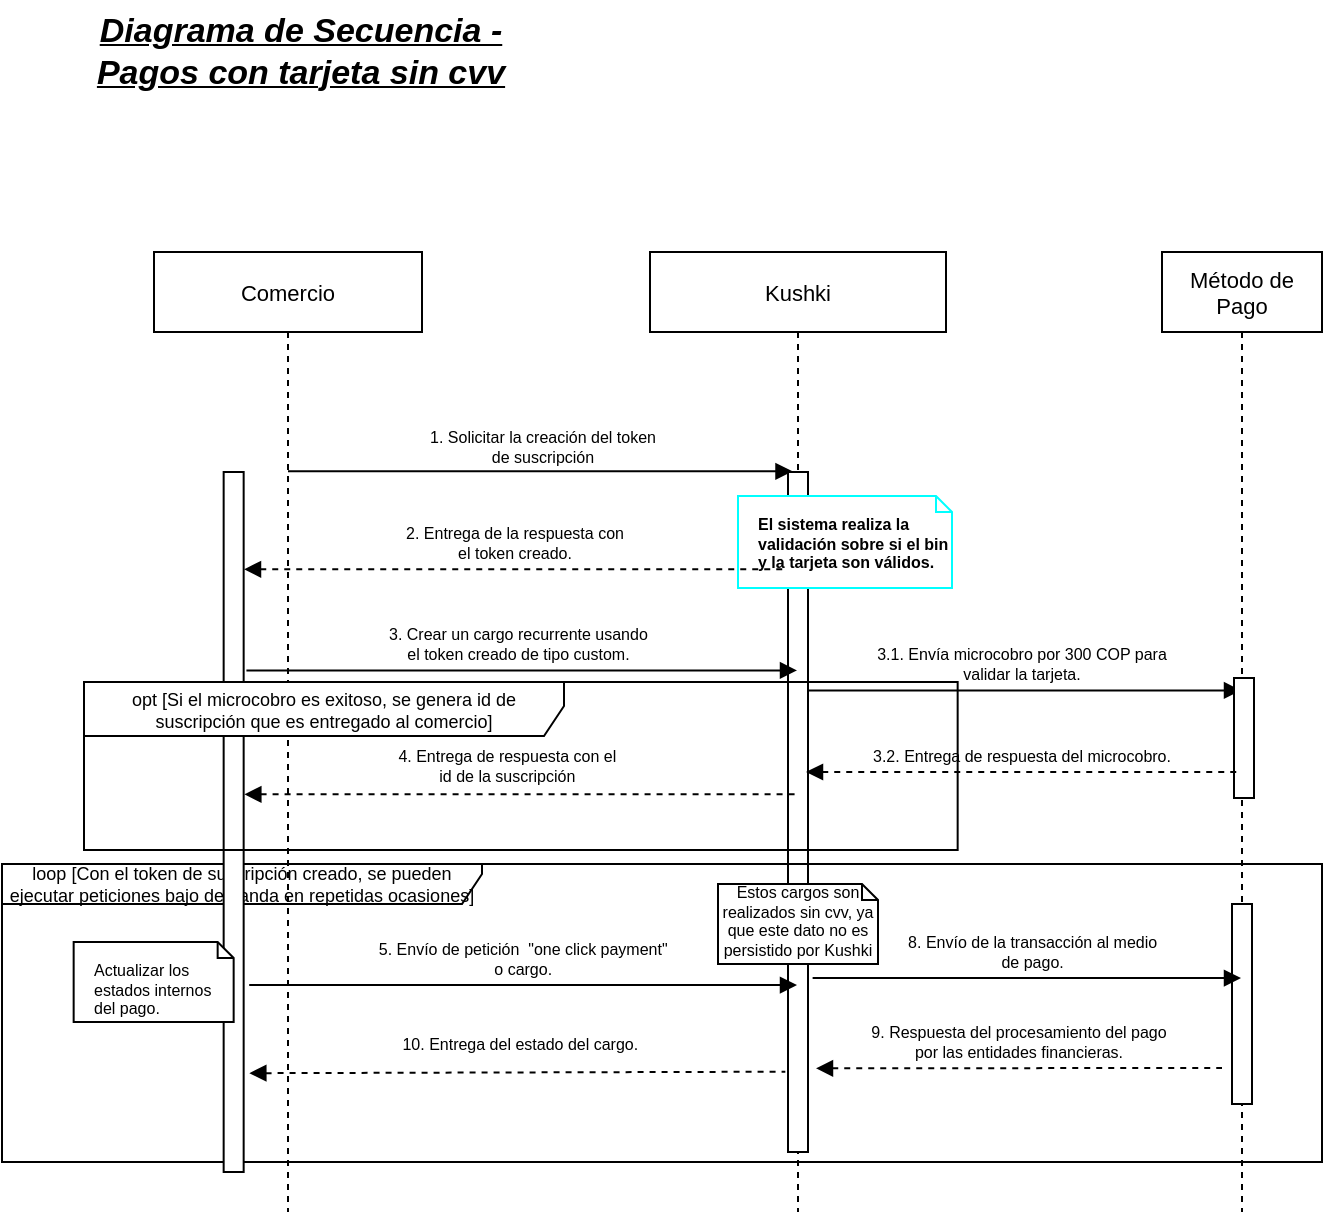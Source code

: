 <mxfile version="20.8.23" type="device"><diagram name="Pagos con tarjeta sin cvv" id="-HadGI9YZFtvqn3Zfd1E"><mxGraphModel dx="1050" dy="1941" grid="1" gridSize="13" guides="1" tooltips="1" connect="1" arrows="1" fold="1" page="1" pageScale="1" pageWidth="850" pageHeight="1400" math="0" shadow="0"><root><mxCell id="KmrMlbJZ5cC9PBmP8_zs-0"/><mxCell id="KmrMlbJZ5cC9PBmP8_zs-1" parent="KmrMlbJZ5cC9PBmP8_zs-0"/><mxCell id="KmrMlbJZ5cC9PBmP8_zs-2" value="Método de&#10;Pago" style="shape=umlLifeline;perimeter=lifelinePerimeter;container=1;collapsible=0;recursiveResize=0;rounded=0;shadow=0;strokeWidth=1;labelBorderColor=none;glass=0;sketch=0;perimeterSpacing=0;fontSize=11;" parent="KmrMlbJZ5cC9PBmP8_zs-1" vertex="1"><mxGeometry x="680" y="40" width="80" height="480" as="geometry"/></mxCell><mxCell id="Q6Y2gLuMOfIeRdIAVxA--8" value="" style="points=[];perimeter=orthogonalPerimeter;rounded=0;shadow=0;strokeWidth=1;fontSize=8;" parent="KmrMlbJZ5cC9PBmP8_zs-2" vertex="1"><mxGeometry x="35" y="326" width="10" height="100" as="geometry"/></mxCell><mxCell id="EScHnlDw7iMyIhD62F2m-6" value="3.1. Envía microcobro por 300 COP para&#10;validar la tarjeta." style="verticalAlign=bottom;endArrow=block;shadow=0;strokeWidth=1;fontSize=8;fontStyle=0;labelBackgroundColor=none;exitX=1.138;exitY=0.114;exitDx=0;exitDy=0;exitPerimeter=0;" parent="KmrMlbJZ5cC9PBmP8_zs-2" target="KmrMlbJZ5cC9PBmP8_zs-2" edge="1"><mxGeometry x="-0.011" relative="1" as="geometry"><mxPoint x="-177.0" y="219.24" as="sourcePoint"/><mxPoint x="10" y="220" as="targetPoint"/><mxPoint as="offset"/></mxGeometry></mxCell><mxCell id="KmrMlbJZ5cC9PBmP8_zs-13" value="Kushki" style="shape=umlLifeline;perimeter=lifelinePerimeter;container=1;collapsible=0;recursiveResize=0;rounded=0;shadow=0;strokeWidth=1;fontSize=11;" parent="KmrMlbJZ5cC9PBmP8_zs-1" vertex="1"><mxGeometry x="424" y="40" width="148" height="480" as="geometry"/></mxCell><mxCell id="AEML1haD7Qi_HUN6z4bR-1" value="" style="points=[];perimeter=orthogonalPerimeter;rounded=0;shadow=0;strokeWidth=1;fontSize=8;" parent="KmrMlbJZ5cC9PBmP8_zs-13" vertex="1"><mxGeometry x="69" y="110" width="10" height="340" as="geometry"/></mxCell><mxCell id="KmrMlbJZ5cC9PBmP8_zs-65" value="&lt;p style=&quot;margin: 10px 0px 0px 10px ; text-align: left ; font-size: 8px&quot;&gt;El sistema realiza la validación sobre si el bin y la tarjeta son válidos.&lt;/p&gt;" style="shape=note;html=1;size=8;spacingLeft=0;align=center;html=1;overflow=fill;whiteSpace=wrap;align=center;shadow=0;fontSize=8;spacingTop=0;spacingBottom=0;spacing=0;strokeWidth=1;labelBackgroundColor=none;strokeColor=#00FFFF;fontStyle=1" parent="KmrMlbJZ5cC9PBmP8_zs-13" vertex="1"><mxGeometry x="44" y="122" width="107" height="46" as="geometry"/></mxCell><mxCell id="EScHnlDw7iMyIhD62F2m-4" value="Estos cargos son realizados sin cvv, ya que este dato no es persistido por Kushki" style="shape=note;html=1;size=8;spacingLeft=0;align=center;html=1;overflow=fill;whiteSpace=wrap;align=center;shadow=0;fontSize=8;spacingTop=0;spacingBottom=0;spacing=0;strokeWidth=1;labelBackgroundColor=none;" parent="KmrMlbJZ5cC9PBmP8_zs-13" vertex="1"><mxGeometry x="34.0" y="316" width="80" height="40" as="geometry"/></mxCell><mxCell id="EScHnlDw7iMyIhD62F2m-3" value="loop [Con el token de suscripción creado, se pueden ejecutar peticiones bajo demanda en repetidas ocasiones]" style="shape=umlFrame;whiteSpace=wrap;html=1;width=240;height=20;fontSize=9;strokeWidth=1;gradientColor=none;swimlaneFillColor=none;sketch=0;labelBackgroundColor=none;" parent="KmrMlbJZ5cC9PBmP8_zs-13" vertex="1"><mxGeometry x="-324" y="306" width="660" height="149" as="geometry"/></mxCell><mxCell id="KmrMlbJZ5cC9PBmP8_zs-17" value="Comercio" style="shape=umlLifeline;perimeter=lifelinePerimeter;container=1;collapsible=0;recursiveResize=0;rounded=0;shadow=0;strokeWidth=1;fontSize=11;" parent="KmrMlbJZ5cC9PBmP8_zs-1" vertex="1"><mxGeometry x="176" y="40" width="134" height="480" as="geometry"/></mxCell><mxCell id="KmrMlbJZ5cC9PBmP8_zs-31" value="2. Entrega de la respuesta con&#10;el token creado." style="verticalAlign=bottom;endArrow=none;shadow=0;strokeWidth=1;fontSize=8;fontStyle=0;startArrow=block;startFill=1;endFill=0;dashed=1;labelBackgroundColor=none;exitX=1.017;exitY=0.139;exitDx=0;exitDy=0;exitPerimeter=0;" parent="KmrMlbJZ5cC9PBmP8_zs-1" source="AEML1haD7Qi_HUN6z4bR-0" target="AEML1haD7Qi_HUN6z4bR-1" edge="1"><mxGeometry x="-0.002" relative="1" as="geometry"><mxPoint x="220.83" y="213.92" as="sourcePoint"/><mxPoint x="470" y="210" as="targetPoint"/><mxPoint as="offset"/></mxGeometry></mxCell><mxCell id="KmrMlbJZ5cC9PBmP8_zs-32" value="1. Solicitar la creación del token&#10;de suscripción" style="verticalAlign=bottom;endArrow=block;shadow=0;strokeWidth=1;fontSize=8;fontStyle=0;labelBackgroundColor=none;entryX=0.225;entryY=-0.001;entryDx=0;entryDy=0;entryPerimeter=0;" parent="KmrMlbJZ5cC9PBmP8_zs-1" source="KmrMlbJZ5cC9PBmP8_zs-17" target="AEML1haD7Qi_HUN6z4bR-1" edge="1"><mxGeometry x="0.012" y="-1" relative="1" as="geometry"><mxPoint x="244.8" y="160.26" as="sourcePoint"/><mxPoint x="394.4" y="160" as="targetPoint"/><mxPoint as="offset"/></mxGeometry></mxCell><mxCell id="KmrMlbJZ5cC9PBmP8_zs-42" value="8. Envío de la transacción al medio&#10;de pago." style="verticalAlign=bottom;endArrow=block;shadow=0;strokeWidth=1;fontSize=8;fontStyle=0;labelBackgroundColor=none;exitX=1.231;exitY=0.553;exitDx=0;exitDy=0;exitPerimeter=0;" parent="KmrMlbJZ5cC9PBmP8_zs-1" edge="1"><mxGeometry x="0.027" relative="1" as="geometry"><mxPoint x="505.31" y="403.02" as="sourcePoint"/><mxPoint x="719.5" y="403.02" as="targetPoint"/><mxPoint as="offset"/></mxGeometry></mxCell><mxCell id="KmrMlbJZ5cC9PBmP8_zs-44" value="9. Respuesta del procesamiento del pago&#10;por las entidades financieras." style="verticalAlign=bottom;endArrow=none;shadow=0;strokeWidth=1;fontSize=8;fontStyle=0;startArrow=block;startFill=1;endFill=0;dashed=1;labelBackgroundColor=none;exitX=1.4;exitY=0.771;exitDx=0;exitDy=0;exitPerimeter=0;" parent="KmrMlbJZ5cC9PBmP8_zs-1" edge="1"><mxGeometry relative="1" as="geometry"><mxPoint x="507" y="448.14" as="sourcePoint"/><mxPoint x="710" y="448" as="targetPoint"/></mxGeometry></mxCell><mxCell id="n0aK26HL_rZtNP_ijOQF-0" value="5. Envío de petición  &quot;one click payment&quot;&#10;o cargo." style="verticalAlign=bottom;endArrow=block;shadow=0;strokeWidth=1;fontSize=8;fontStyle=0;labelBackgroundColor=none;exitX=1.277;exitY=0.272;exitDx=0;exitDy=0;exitPerimeter=0;" parent="KmrMlbJZ5cC9PBmP8_zs-1" edge="1"><mxGeometry relative="1" as="geometry"><mxPoint x="223.6" y="406.52" as="sourcePoint"/><mxPoint x="497.5" y="406.52" as="targetPoint"/></mxGeometry></mxCell><mxCell id="n0aK26HL_rZtNP_ijOQF-1" value="10. Entrega del estado del cargo." style="verticalAlign=bottom;endArrow=none;shadow=0;strokeWidth=1;fontSize=8;fontStyle=0;startArrow=block;startFill=1;endFill=0;dashed=1;labelBackgroundColor=none;entryX=-0.133;entryY=0.776;entryDx=0;entryDy=0;entryPerimeter=0;exitX=1.284;exitY=0.756;exitDx=0;exitDy=0;exitPerimeter=0;" parent="KmrMlbJZ5cC9PBmP8_zs-1" edge="1"><mxGeometry x="0.013" y="6" relative="1" as="geometry"><mxPoint x="223.67" y="450.6" as="sourcePoint"/><mxPoint x="491.67" y="449.84" as="targetPoint"/><mxPoint as="offset"/></mxGeometry></mxCell><mxCell id="AEML1haD7Qi_HUN6z4bR-0" value="" style="points=[];perimeter=orthogonalPerimeter;rounded=0;shadow=0;strokeWidth=1;fontSize=8;" parent="KmrMlbJZ5cC9PBmP8_zs-1" vertex="1"><mxGeometry x="210.83" y="150" width="10" height="350" as="geometry"/></mxCell><mxCell id="s_J-tnmt7rvy99esjh69-0" value="" style="shape=image;verticalLabelPosition=bottom;labelBackgroundColor=default;verticalAlign=top;aspect=fixed;imageAspect=0;image=https://i.pinimg.com/736x/28/f1/a9/28f1a972e13e4281b5273891ead173eb.jpg;clipPath=inset(22.33% 25.33% 26% 22.33%);" parent="KmrMlbJZ5cC9PBmP8_zs-1" vertex="1"><mxGeometry x="210.83" y="-29.11" width="70" height="69.108" as="geometry"/></mxCell><mxCell id="s_J-tnmt7rvy99esjh69-1" value="" style="shape=image;verticalLabelPosition=bottom;labelBackgroundColor=default;verticalAlign=top;aspect=fixed;imageAspect=0;image=https://uat-console.kushkipagos.com/static/media/logo.3a61df33.svg;" parent="KmrMlbJZ5cC9PBmP8_zs-1" vertex="1"><mxGeometry x="430.5" width="133" height="32" as="geometry"/></mxCell><mxCell id="Q6Y2gLuMOfIeRdIAVxA--1" value="3. Crear un cargo recurrente usando&#10;el token creado de tipo custom." style="verticalAlign=bottom;endArrow=block;shadow=0;strokeWidth=1;fontSize=8;fontStyle=0;labelBackgroundColor=none;exitX=1.138;exitY=0.114;exitDx=0;exitDy=0;exitPerimeter=0;" parent="KmrMlbJZ5cC9PBmP8_zs-1" target="KmrMlbJZ5cC9PBmP8_zs-13" edge="1"><mxGeometry x="-0.011" relative="1" as="geometry"><mxPoint x="222.21" y="249.24" as="sourcePoint"/><mxPoint x="460.29" y="249.92" as="targetPoint"/><mxPoint as="offset"/></mxGeometry></mxCell><mxCell id="Q6Y2gLuMOfIeRdIAVxA--4" value="4. Entrega de respuesta con el&#10;id de la suscripción" style="verticalAlign=bottom;endArrow=none;shadow=0;strokeWidth=1;fontSize=8;fontStyle=0;startArrow=block;startFill=1;endFill=0;dashed=1;labelBackgroundColor=none;exitX=1.034;exitY=0.429;exitDx=0;exitDy=0;exitPerimeter=0;" parent="KmrMlbJZ5cC9PBmP8_zs-1" edge="1"><mxGeometry x="-0.045" y="1" relative="1" as="geometry"><mxPoint x="221.17" y="311.15" as="sourcePoint"/><mxPoint x="496.5" y="311.15" as="targetPoint"/><mxPoint as="offset"/></mxGeometry></mxCell><mxCell id="KmrMlbJZ5cC9PBmP8_zs-9" value="&lt;p style=&quot;margin: 10px 0px 0px 10px ; text-align: left ; font-size: 8px&quot;&gt;Actualizar los estados internos del pago.&lt;/p&gt;" style="shape=note;html=1;size=8;spacingLeft=0;align=center;html=1;overflow=fill;whiteSpace=wrap;align=center;shadow=0;fontSize=8;spacingTop=0;spacingBottom=0;spacing=0;strokeWidth=1;labelBackgroundColor=none;" parent="KmrMlbJZ5cC9PBmP8_zs-1" vertex="1"><mxGeometry x="135.83" y="385" width="80" height="40" as="geometry"/></mxCell><mxCell id="Q6Y2gLuMOfIeRdIAVxA--11" value="" style="shape=image;verticalLabelPosition=bottom;labelBackgroundColor=default;verticalAlign=top;aspect=fixed;imageAspect=0;image=https://cdn-icons-png.flaticon.com/512/2695/2695971.png;" parent="KmrMlbJZ5cC9PBmP8_zs-1" vertex="1"><mxGeometry x="680" y="-32.11" width="70" height="70" as="geometry"/></mxCell><mxCell id="EScHnlDw7iMyIhD62F2m-5" value="" style="rounded=0;whiteSpace=wrap;html=1;" parent="KmrMlbJZ5cC9PBmP8_zs-1" vertex="1"><mxGeometry x="716" y="253" width="10" height="60" as="geometry"/></mxCell><mxCell id="EScHnlDw7iMyIhD62F2m-7" value="3.2. Entrega de respuesta del microcobro." style="verticalAlign=bottom;endArrow=none;shadow=0;strokeWidth=1;fontSize=8;fontStyle=0;startArrow=block;startFill=1;endFill=0;dashed=1;labelBackgroundColor=none;" parent="KmrMlbJZ5cC9PBmP8_zs-1" edge="1"><mxGeometry relative="1" as="geometry"><mxPoint x="502" y="300" as="sourcePoint"/><mxPoint x="718" y="300" as="targetPoint"/><mxPoint as="offset"/></mxGeometry></mxCell><mxCell id="Q6Y2gLuMOfIeRdIAVxA--0" value="opt [Si el microcobro es exitoso, se genera id de suscripción que es entregado al comercio]" style="shape=umlFrame;whiteSpace=wrap;html=1;width=240;height=27;fontSize=9;strokeWidth=1;gradientColor=none;swimlaneFillColor=none;sketch=0;labelBackgroundColor=none;" parent="KmrMlbJZ5cC9PBmP8_zs-1" vertex="1"><mxGeometry x="141" y="255" width="436.83" height="84" as="geometry"/></mxCell><mxCell id="EScHnlDw7iMyIhD62F2m-9" value="Diagrama de Secuencia - &lt;br style=&quot;font-size: 17px;&quot;&gt;Pagos con tarjeta sin cvv" style="text;html=1;align=center;verticalAlign=middle;resizable=0;points=[];autosize=1;strokeColor=none;fillColor=none;fontSize=17;fontStyle=7" parent="KmrMlbJZ5cC9PBmP8_zs-1" vertex="1"><mxGeometry x="131.83" y="-86" width="234" height="52" as="geometry"/></mxCell></root></mxGraphModel></diagram></mxfile>